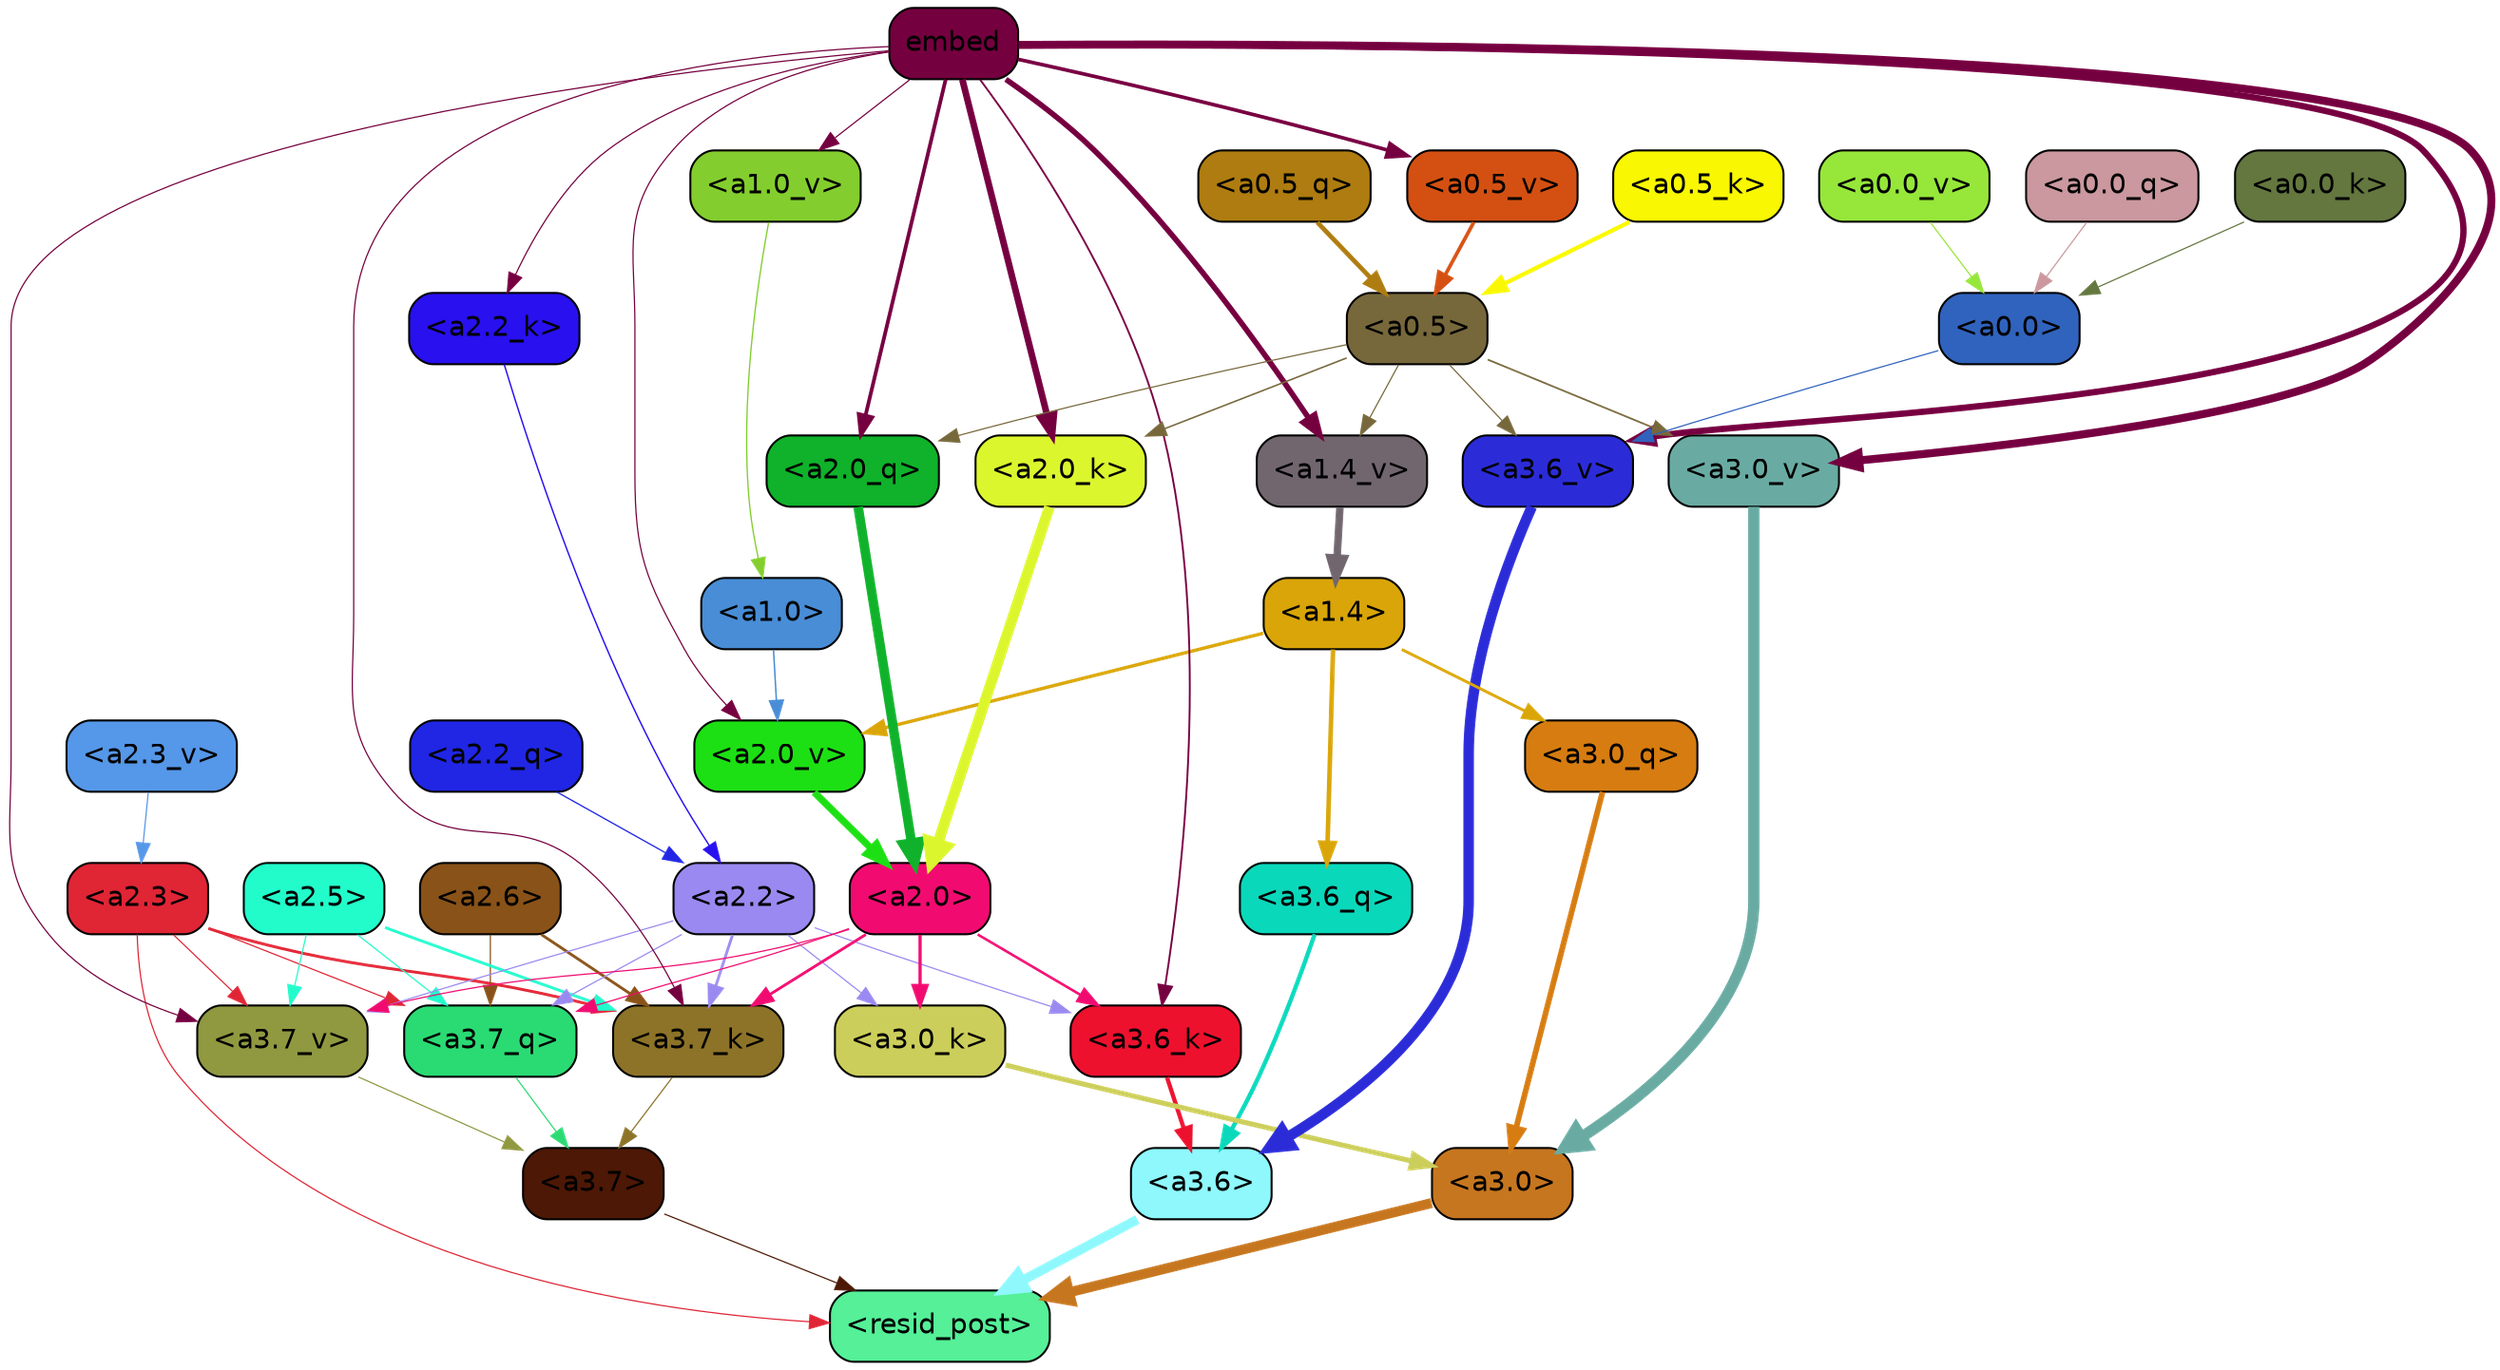 strict digraph "" {
	graph [bgcolor=transparent,
		layout=dot,
		overlap=false,
		splines=true
	];
	"<a3.7>"	[color=black,
		fillcolor="#4d1805",
		fontname=Helvetica,
		shape=box,
		style="filled, rounded"];
	"<resid_post>"	[color=black,
		fillcolor="#55f098",
		fontname=Helvetica,
		shape=box,
		style="filled, rounded"];
	"<a3.7>" -> "<resid_post>"	[color="#4d1805",
		penwidth=0.6];
	"<a3.6>"	[color=black,
		fillcolor="#8ef8fc",
		fontname=Helvetica,
		shape=box,
		style="filled, rounded"];
	"<a3.6>" -> "<resid_post>"	[color="#8ef8fc",
		penwidth=4.749041676521301];
	"<a3.0>"	[color=black,
		fillcolor="#c6761f",
		fontname=Helvetica,
		shape=box,
		style="filled, rounded"];
	"<a3.0>" -> "<resid_post>"	[color="#c6761f",
		penwidth=5.004215121269226];
	"<a2.3>"	[color=black,
		fillcolor="#e02535",
		fontname=Helvetica,
		shape=box,
		style="filled, rounded"];
	"<a2.3>" -> "<resid_post>"	[color="#e02535",
		penwidth=0.6];
	"<a3.7_q>"	[color=black,
		fillcolor="#2adb73",
		fontname=Helvetica,
		shape=box,
		style="filled, rounded"];
	"<a2.3>" -> "<a3.7_q>"	[color="#e02535",
		penwidth=0.6];
	"<a3.7_k>"	[color=black,
		fillcolor="#8d7328",
		fontname=Helvetica,
		shape=box,
		style="filled, rounded"];
	"<a2.3>" -> "<a3.7_k>"	[color="#e02535",
		penwidth=1.4391854107379913];
	"<a3.7_v>"	[color=black,
		fillcolor="#909840",
		fontname=Helvetica,
		shape=box,
		style="filled, rounded"];
	"<a2.3>" -> "<a3.7_v>"	[color="#e02535",
		penwidth=0.6];
	"<a3.7_q>" -> "<a3.7>"	[color="#2adb73",
		penwidth=0.6];
	"<a3.6_q>"	[color=black,
		fillcolor="#0ad8bb",
		fontname=Helvetica,
		shape=box,
		style="filled, rounded"];
	"<a3.6_q>" -> "<a3.6>"	[color="#0ad8bb",
		penwidth=2.160832464694977];
	"<a3.0_q>"	[color=black,
		fillcolor="#d67c11",
		fontname=Helvetica,
		shape=box,
		style="filled, rounded"];
	"<a3.0_q>" -> "<a3.0>"	[color="#d67c11",
		penwidth=2.870753765106201];
	"<a3.7_k>" -> "<a3.7>"	[color="#8d7328",
		penwidth=0.6];
	"<a3.6_k>"	[color=black,
		fillcolor="#ed112e",
		fontname=Helvetica,
		shape=box,
		style="filled, rounded"];
	"<a3.6_k>" -> "<a3.6>"	[color="#ed112e",
		penwidth=2.13908451795578];
	"<a3.0_k>"	[color=black,
		fillcolor="#ccce5b",
		fontname=Helvetica,
		shape=box,
		style="filled, rounded"];
	"<a3.0_k>" -> "<a3.0>"	[color="#ccce5b",
		penwidth=2.520303964614868];
	"<a3.7_v>" -> "<a3.7>"	[color="#909840",
		penwidth=0.6];
	"<a3.6_v>"	[color=black,
		fillcolor="#2b2cd8",
		fontname=Helvetica,
		shape=box,
		style="filled, rounded"];
	"<a3.6_v>" -> "<a3.6>"	[color="#2b2cd8",
		penwidth=5.297133803367615];
	"<a3.0_v>"	[color=black,
		fillcolor="#69aba2",
		fontname=Helvetica,
		shape=box,
		style="filled, rounded"];
	"<a3.0_v>" -> "<a3.0>"	[color="#69aba2",
		penwidth=5.680712580680847];
	"<a2.6>"	[color=black,
		fillcolor="#895218",
		fontname=Helvetica,
		shape=box,
		style="filled, rounded"];
	"<a2.6>" -> "<a3.7_q>"	[color="#895218",
		penwidth=0.6];
	"<a2.6>" -> "<a3.7_k>"	[color="#895218",
		penwidth=1.4180794060230255];
	"<a2.5>"	[color=black,
		fillcolor="#22fccb",
		fontname=Helvetica,
		shape=box,
		style="filled, rounded"];
	"<a2.5>" -> "<a3.7_q>"	[color="#22fccb",
		penwidth=0.6];
	"<a2.5>" -> "<a3.7_k>"	[color="#22fccb",
		penwidth=1.4281435310840607];
	"<a2.5>" -> "<a3.7_v>"	[color="#22fccb",
		penwidth=0.6];
	"<a2.2>"	[color=black,
		fillcolor="#9a89f0",
		fontname=Helvetica,
		shape=box,
		style="filled, rounded"];
	"<a2.2>" -> "<a3.7_q>"	[color="#9a89f0",
		penwidth=0.6];
	"<a2.2>" -> "<a3.7_k>"	[color="#9a89f0",
		penwidth=1.3982512056827545];
	"<a2.2>" -> "<a3.6_k>"	[color="#9a89f0",
		penwidth=0.6];
	"<a2.2>" -> "<a3.0_k>"	[color="#9a89f0",
		penwidth=0.6];
	"<a2.2>" -> "<a3.7_v>"	[color="#9a89f0",
		penwidth=0.6];
	"<a2.0>"	[color=black,
		fillcolor="#f10b70",
		fontname=Helvetica,
		shape=box,
		style="filled, rounded"];
	"<a2.0>" -> "<a3.7_q>"	[color="#f10b70",
		penwidth=0.6];
	"<a2.0>" -> "<a3.7_k>"	[color="#f10b70",
		penwidth=1.404832512140274];
	"<a2.0>" -> "<a3.6_k>"	[color="#f10b70",
		penwidth=1.2708758115768433];
	"<a2.0>" -> "<a3.0_k>"	[color="#f10b70",
		penwidth=1.6207245588302612];
	"<a2.0>" -> "<a3.7_v>"	[color="#f10b70",
		penwidth=0.6];
	"<a1.4>"	[color=black,
		fillcolor="#d9a508",
		fontname=Helvetica,
		shape=box,
		style="filled, rounded"];
	"<a1.4>" -> "<a3.6_q>"	[color="#d9a508",
		penwidth=2.289449453353882];
	"<a1.4>" -> "<a3.0_q>"	[color="#d9a508",
		penwidth=1.4600623846054077];
	"<a2.0_v>"	[color=black,
		fillcolor="#1ce014",
		fontname=Helvetica,
		shape=box,
		style="filled, rounded"];
	"<a1.4>" -> "<a2.0_v>"	[color="#d9a508",
		penwidth=1.676277220249176];
	embed	[color=black,
		fillcolor="#75003f",
		fontname=Helvetica,
		shape=box,
		style="filled, rounded"];
	embed -> "<a3.7_k>"	[color="#75003f",
		penwidth=0.6];
	embed -> "<a3.6_k>"	[color="#75003f",
		penwidth=0.9291638135910034];
	embed -> "<a3.7_v>"	[color="#75003f",
		penwidth=0.6];
	embed -> "<a3.6_v>"	[color="#75003f",
		penwidth=3.1808209121227264];
	embed -> "<a3.0_v>"	[color="#75003f",
		penwidth=4.036660343408585];
	"<a2.0_q>"	[color=black,
		fillcolor="#0fb22a",
		fontname=Helvetica,
		shape=box,
		style="filled, rounded"];
	embed -> "<a2.0_q>"	[color="#75003f",
		penwidth=1.8821641206741333];
	"<a2.2_k>"	[color=black,
		fillcolor="#2810ef",
		fontname=Helvetica,
		shape=box,
		style="filled, rounded"];
	embed -> "<a2.2_k>"	[color="#75003f",
		penwidth=0.6];
	"<a2.0_k>"	[color=black,
		fillcolor="#dcf62e",
		fontname=Helvetica,
		shape=box,
		style="filled, rounded"];
	embed -> "<a2.0_k>"	[color="#75003f",
		penwidth=3.3375256061553955];
	embed -> "<a2.0_v>"	[color="#75003f",
		penwidth=0.6];
	"<a1.4_v>"	[color=black,
		fillcolor="#71666e",
		fontname=Helvetica,
		shape=box,
		style="filled, rounded"];
	embed -> "<a1.4_v>"	[color="#75003f",
		penwidth=2.7935529947280884];
	"<a1.0_v>"	[color=black,
		fillcolor="#83ce2e",
		fontname=Helvetica,
		shape=box,
		style="filled, rounded"];
	embed -> "<a1.0_v>"	[color="#75003f",
		penwidth=0.6];
	"<a0.5_v>"	[color=black,
		fillcolor="#d45012",
		fontname=Helvetica,
		shape=box,
		style="filled, rounded"];
	embed -> "<a0.5_v>"	[color="#75003f",
		penwidth=1.8293639421463013];
	"<a0.5>"	[color=black,
		fillcolor="#77683b",
		fontname=Helvetica,
		shape=box,
		style="filled, rounded"];
	"<a0.5>" -> "<a3.6_v>"	[color="#77683b",
		penwidth=0.6];
	"<a0.5>" -> "<a3.0_v>"	[color="#77683b",
		penwidth=0.8798569142818451];
	"<a0.5>" -> "<a2.0_q>"	[color="#77683b",
		penwidth=0.6];
	"<a0.5>" -> "<a2.0_k>"	[color="#77683b",
		penwidth=0.7782440185546875];
	"<a0.5>" -> "<a1.4_v>"	[color="#77683b",
		penwidth=0.6];
	"<a0.0>"	[color=black,
		fillcolor="#3063bd",
		fontname=Helvetica,
		shape=box,
		style="filled, rounded"];
	"<a0.0>" -> "<a3.6_v>"	[color="#3063bd",
		penwidth=0.6];
	"<a2.2_q>"	[color=black,
		fillcolor="#2026e4",
		fontname=Helvetica,
		shape=box,
		style="filled, rounded"];
	"<a2.2_q>" -> "<a2.2>"	[color="#2026e4",
		penwidth=0.6392357051372528];
	"<a2.0_q>" -> "<a2.0>"	[color="#0fb22a",
		penwidth=4.795779317617416];
	"<a2.2_k>" -> "<a2.2>"	[color="#2810ef",
		penwidth=0.7060726433992386];
	"<a2.0_k>" -> "<a2.0>"	[color="#dcf62e",
		penwidth=5.401692286133766];
	"<a2.3_v>"	[color=black,
		fillcolor="#5597e8",
		fontname=Helvetica,
		shape=box,
		style="filled, rounded"];
	"<a2.3_v>" -> "<a2.3>"	[color="#5597e8",
		penwidth=0.6];
	"<a2.0_v>" -> "<a2.0>"	[color="#1ce014",
		penwidth=3.56003999710083];
	"<a1.0>"	[color=black,
		fillcolor="#488dd6",
		fontname=Helvetica,
		shape=box,
		style="filled, rounded"];
	"<a1.0>" -> "<a2.0_v>"	[color="#488dd6",
		penwidth=0.7355214953422546];
	"<a1.4_v>" -> "<a1.4>"	[color="#71666e",
		penwidth=3.7673035860061646];
	"<a1.0_v>" -> "<a1.0>"	[color="#83ce2e",
		penwidth=0.6493047475814819];
	"<a0.5_q>"	[color=black,
		fillcolor="#ae7c10",
		fontname=Helvetica,
		shape=box,
		style="filled, rounded"];
	"<a0.5_q>" -> "<a0.5>"	[color="#ae7c10",
		penwidth=2.3187414407730103];
	"<a0.0_q>"	[color=black,
		fillcolor="#ca989e",
		fontname=Helvetica,
		shape=box,
		style="filled, rounded"];
	"<a0.0_q>" -> "<a0.0>"	[color="#ca989e",
		penwidth=0.6];
	"<a0.5_k>"	[color=black,
		fillcolor="#f9f701",
		fontname=Helvetica,
		shape=box,
		style="filled, rounded"];
	"<a0.5_k>" -> "<a0.5>"	[color="#f9f701",
		penwidth=2.1102215051651];
	"<a0.0_k>"	[color=black,
		fillcolor="#63773f",
		fontname=Helvetica,
		shape=box,
		style="filled, rounded"];
	"<a0.0_k>" -> "<a0.0>"	[color="#63773f",
		penwidth=0.6];
	"<a0.5_v>" -> "<a0.5>"	[color="#d45012",
		penwidth=1.829363465309143];
	"<a0.0_v>"	[color=black,
		fillcolor="#96e73a",
		fontname=Helvetica,
		shape=box,
		style="filled, rounded"];
	"<a0.0_v>" -> "<a0.0>"	[color="#96e73a",
		penwidth=0.6];
}
